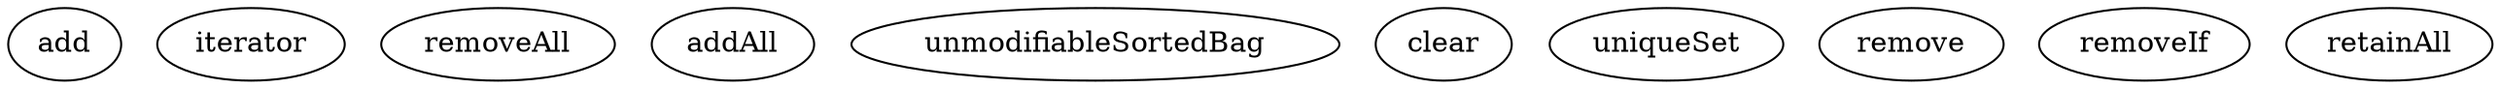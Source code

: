 digraph G {
add;
iterator;
removeAll;
addAll;
unmodifiableSortedBag;
clear;
uniqueSet;
remove;
removeIf;
retainAll;
}